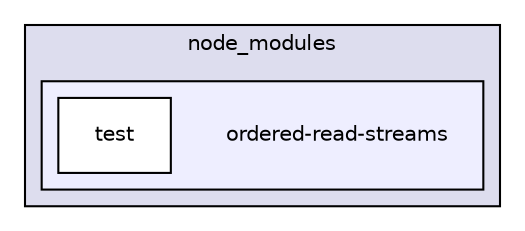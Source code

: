 digraph "gulp-src/node_modules/gulp/node_modules/vinyl-fs/node_modules/glob-stream/node_modules/ordered-read-streams" {
  compound=true
  node [ fontsize="10", fontname="Helvetica"];
  edge [ labelfontsize="10", labelfontname="Helvetica"];
  subgraph clusterdir_47336bd2926e90de8ec221555b0453d5 {
    graph [ bgcolor="#ddddee", pencolor="black", label="node_modules" fontname="Helvetica", fontsize="10", URL="dir_47336bd2926e90de8ec221555b0453d5.html"]
  subgraph clusterdir_31a8f62a818d07dc653af0eacc00180c {
    graph [ bgcolor="#eeeeff", pencolor="black", label="" URL="dir_31a8f62a818d07dc653af0eacc00180c.html"];
    dir_31a8f62a818d07dc653af0eacc00180c [shape=plaintext label="ordered-read-streams"];
    dir_d076ba7d7d1d885f9c41e79083021dfb [shape=box label="test" color="black" fillcolor="white" style="filled" URL="dir_d076ba7d7d1d885f9c41e79083021dfb.html"];
  }
  }
}
